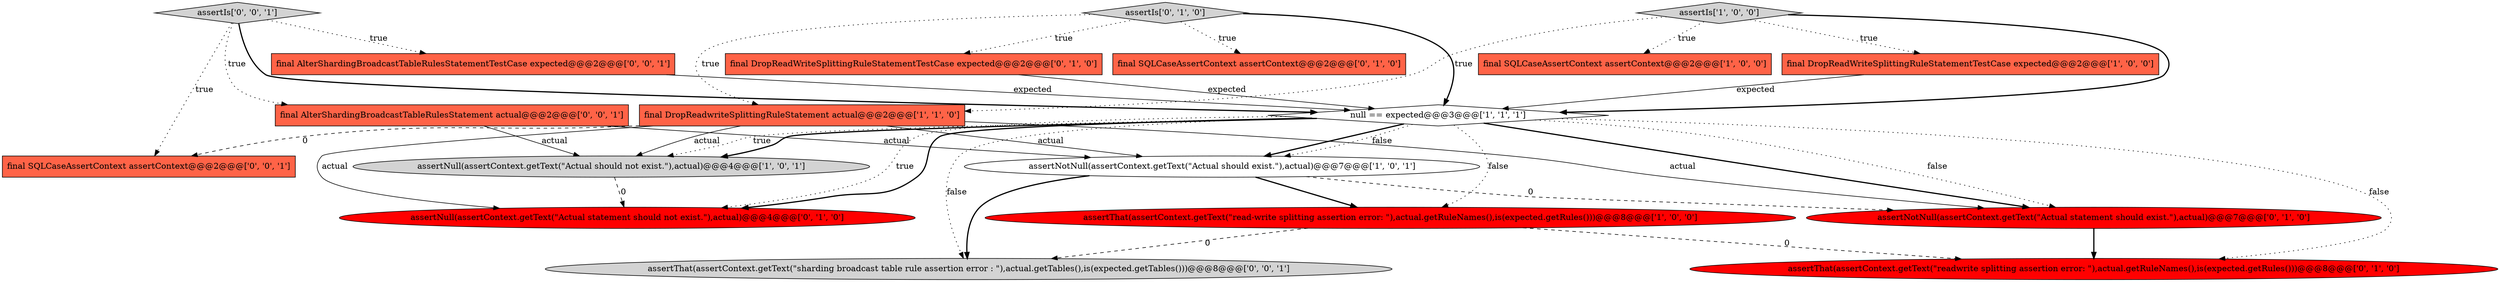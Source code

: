 digraph {
17 [style = filled, label = "final AlterShardingBroadcastTableRulesStatementTestCase expected@@@2@@@['0', '0', '1']", fillcolor = tomato, shape = box image = "AAA0AAABBB3BBB"];
7 [style = filled, label = "assertThat(assertContext.getText(\"read-write splitting assertion error: \"),actual.getRuleNames(),is(expected.getRules()))@@@8@@@['1', '0', '0']", fillcolor = red, shape = ellipse image = "AAA1AAABBB1BBB"];
16 [style = filled, label = "assertIs['0', '0', '1']", fillcolor = lightgray, shape = diamond image = "AAA0AAABBB3BBB"];
11 [style = filled, label = "assertNotNull(assertContext.getText(\"Actual statement should exist.\"),actual)@@@7@@@['0', '1', '0']", fillcolor = red, shape = ellipse image = "AAA1AAABBB2BBB"];
5 [style = filled, label = "null == expected@@@3@@@['1', '1', '1']", fillcolor = white, shape = diamond image = "AAA0AAABBB1BBB"];
0 [style = filled, label = "final DropReadWriteSplittingRuleStatementTestCase expected@@@2@@@['1', '0', '0']", fillcolor = tomato, shape = box image = "AAA0AAABBB1BBB"];
2 [style = filled, label = "assertIs['1', '0', '0']", fillcolor = lightgray, shape = diamond image = "AAA0AAABBB1BBB"];
12 [style = filled, label = "assertNull(assertContext.getText(\"Actual statement should not exist.\"),actual)@@@4@@@['0', '1', '0']", fillcolor = red, shape = ellipse image = "AAA1AAABBB2BBB"];
6 [style = filled, label = "assertNotNull(assertContext.getText(\"Actual should exist.\"),actual)@@@7@@@['1', '0', '1']", fillcolor = white, shape = ellipse image = "AAA0AAABBB1BBB"];
14 [style = filled, label = "final AlterShardingBroadcastTableRulesStatement actual@@@2@@@['0', '0', '1']", fillcolor = tomato, shape = box image = "AAA0AAABBB3BBB"];
3 [style = filled, label = "final SQLCaseAssertContext assertContext@@@2@@@['1', '0', '0']", fillcolor = tomato, shape = box image = "AAA0AAABBB1BBB"];
1 [style = filled, label = "assertNull(assertContext.getText(\"Actual should not exist.\"),actual)@@@4@@@['1', '0', '1']", fillcolor = lightgray, shape = ellipse image = "AAA0AAABBB1BBB"];
13 [style = filled, label = "assertThat(assertContext.getText(\"readwrite splitting assertion error: \"),actual.getRuleNames(),is(expected.getRules()))@@@8@@@['0', '1', '0']", fillcolor = red, shape = ellipse image = "AAA1AAABBB2BBB"];
15 [style = filled, label = "assertThat(assertContext.getText(\"sharding broadcast table rule assertion error : \"),actual.getTables(),is(expected.getTables()))@@@8@@@['0', '0', '1']", fillcolor = lightgray, shape = ellipse image = "AAA0AAABBB3BBB"];
4 [style = filled, label = "final DropReadwriteSplittingRuleStatement actual@@@2@@@['1', '1', '0']", fillcolor = tomato, shape = box image = "AAA0AAABBB1BBB"];
10 [style = filled, label = "final DropReadWriteSplittingRuleStatementTestCase expected@@@2@@@['0', '1', '0']", fillcolor = tomato, shape = box image = "AAA0AAABBB2BBB"];
8 [style = filled, label = "assertIs['0', '1', '0']", fillcolor = lightgray, shape = diamond image = "AAA0AAABBB2BBB"];
18 [style = filled, label = "final SQLCaseAssertContext assertContext@@@2@@@['0', '0', '1']", fillcolor = tomato, shape = box image = "AAA0AAABBB3BBB"];
9 [style = filled, label = "final SQLCaseAssertContext assertContext@@@2@@@['0', '1', '0']", fillcolor = tomato, shape = box image = "AAA0AAABBB2BBB"];
2->3 [style = dotted, label="true"];
4->18 [style = dashed, label="0"];
2->0 [style = dotted, label="true"];
4->12 [style = solid, label="actual"];
5->1 [style = dotted, label="true"];
5->7 [style = dotted, label="false"];
16->17 [style = dotted, label="true"];
6->11 [style = dashed, label="0"];
4->6 [style = solid, label="actual"];
5->15 [style = dotted, label="false"];
5->11 [style = dotted, label="false"];
14->6 [style = solid, label="actual"];
5->12 [style = dotted, label="true"];
8->10 [style = dotted, label="true"];
8->4 [style = dotted, label="true"];
6->15 [style = bold, label=""];
10->5 [style = solid, label="expected"];
1->12 [style = dashed, label="0"];
5->1 [style = bold, label=""];
5->13 [style = dotted, label="false"];
17->5 [style = solid, label="expected"];
5->6 [style = bold, label=""];
8->5 [style = bold, label=""];
5->6 [style = dotted, label="false"];
5->12 [style = bold, label=""];
11->13 [style = bold, label=""];
2->4 [style = dotted, label="true"];
16->14 [style = dotted, label="true"];
7->13 [style = dashed, label="0"];
7->15 [style = dashed, label="0"];
16->5 [style = bold, label=""];
4->1 [style = solid, label="actual"];
5->11 [style = bold, label=""];
0->5 [style = solid, label="expected"];
8->9 [style = dotted, label="true"];
6->7 [style = bold, label=""];
4->11 [style = solid, label="actual"];
14->1 [style = solid, label="actual"];
2->5 [style = bold, label=""];
16->18 [style = dotted, label="true"];
}
